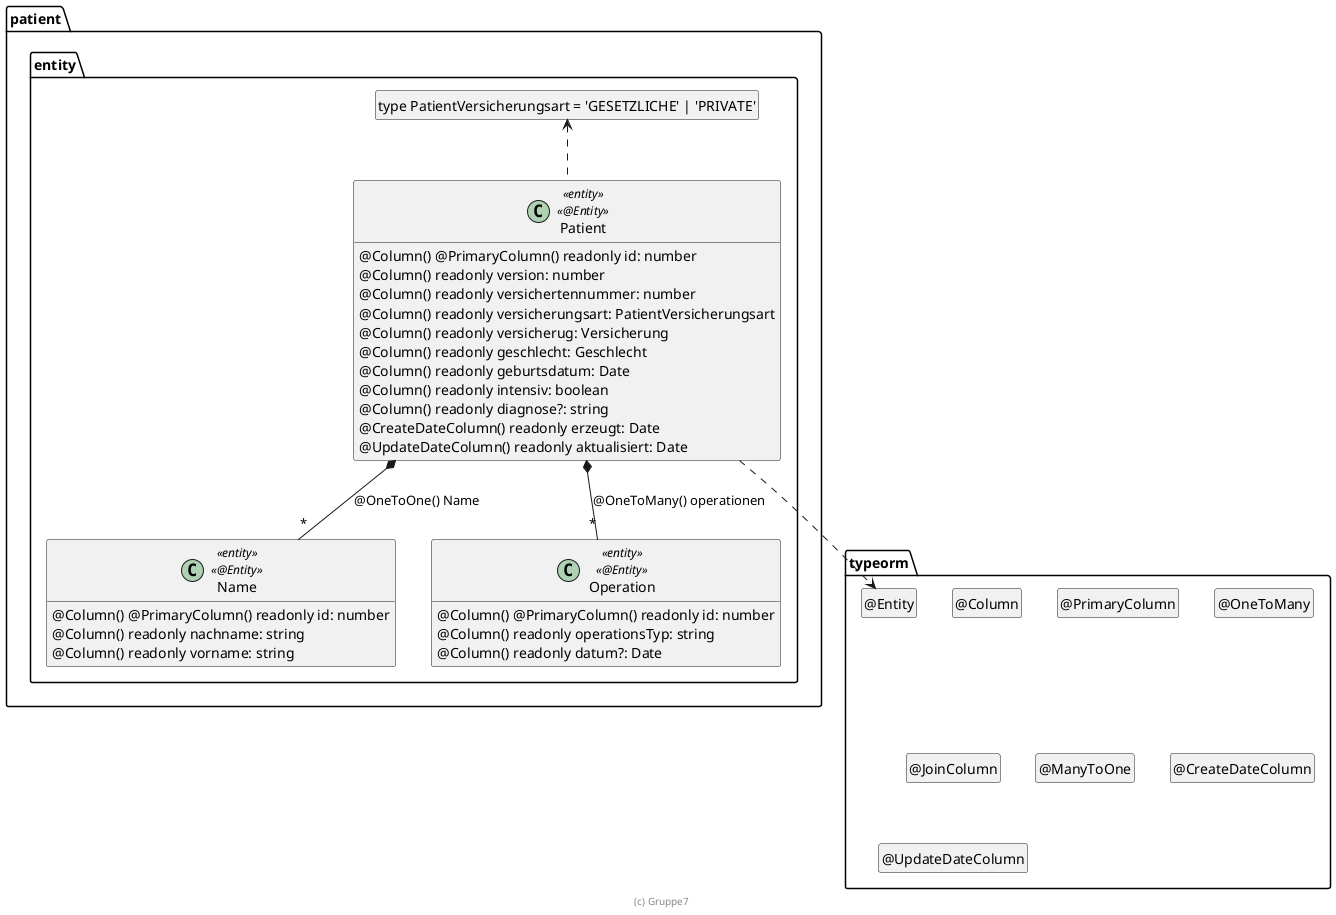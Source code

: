 ' Preview durch <Alt>d

@startuml Entity

package typeorm {
  class "@Entity" as Entity
  hide Entity circle
  class "@Column" as Column
  hide Column circle
  class "@PrimaryColumn" as PrimaryColumn
  hide PrimaryColumn circle
  class "@OneToMany" as OneToMany
  hide OneToMany circle
  class "@JoinColumn" as JoinColumn
  hide JoinColumn circle
  class "@ManyToOne" as ManyToOne
  hide ManyToOne circle
  class "@CreateDateColumn" as CreateDateColumn
  hide CreateDateColumn circle
  class "@UpdateDateColumn" as UpdateDateColumn
  hide UpdateDateColumn circle
}

package patient.entity {
    class "type PatientVersicherungsart = 'GESETZLICHE' | 'PRIVATE'" as PatientVersicherungsart
  hide PatientVersicherungsart circle
    
    class Patient <<entity>> <<@Entity>> {
        @Column() @PrimaryColumn() readonly id: number
        @Column() readonly version: number
        @Column() readonly versichertennummer: number
        @Column() readonly versicherungsart: PatientVersicherungsart
        @Column() readonly versicherug: Versicherung
        @Column() readonly geschlecht: Geschlecht
        @Column() readonly geburtsdatum: Date
        @Column() readonly intensiv: boolean
        @Column() readonly diagnose?: string
        @CreateDateColumn() readonly erzeugt: Date
        @UpdateDateColumn() readonly aktualisiert: Date
    }

    class Name <<entity>> <<@Entity>> {
        @Column() @PrimaryColumn() readonly id: number
        @Column() readonly nachname: string
        @Column() readonly vorname: string
    }

    class Operation <<entity>> <<@Entity>> {
        @Column() @PrimaryColumn() readonly id: number
        @Column() readonly operationsTyp: string
        @Column() readonly datum?: Date
    }
}

Patient ..> Entity
Patient *-- "*" Name : @OneToOne() Name
Patient *-- "*" Operation : @OneToMany() operationen
Patient .up.> PatientVersicherungsart

hide empty members

footer (c) Gruppe7

@enduml